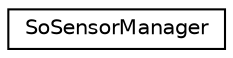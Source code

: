 digraph "Graphical Class Hierarchy"
{
 // LATEX_PDF_SIZE
  edge [fontname="Helvetica",fontsize="10",labelfontname="Helvetica",labelfontsize="10"];
  node [fontname="Helvetica",fontsize="10",shape=record];
  rankdir="LR";
  Node0 [label="SoSensorManager",height=0.2,width=0.4,color="black", fillcolor="white", style="filled",URL="$classSoSensorManager.html",tooltip="The SoSensorManager class handles the sensor queues."];
}

